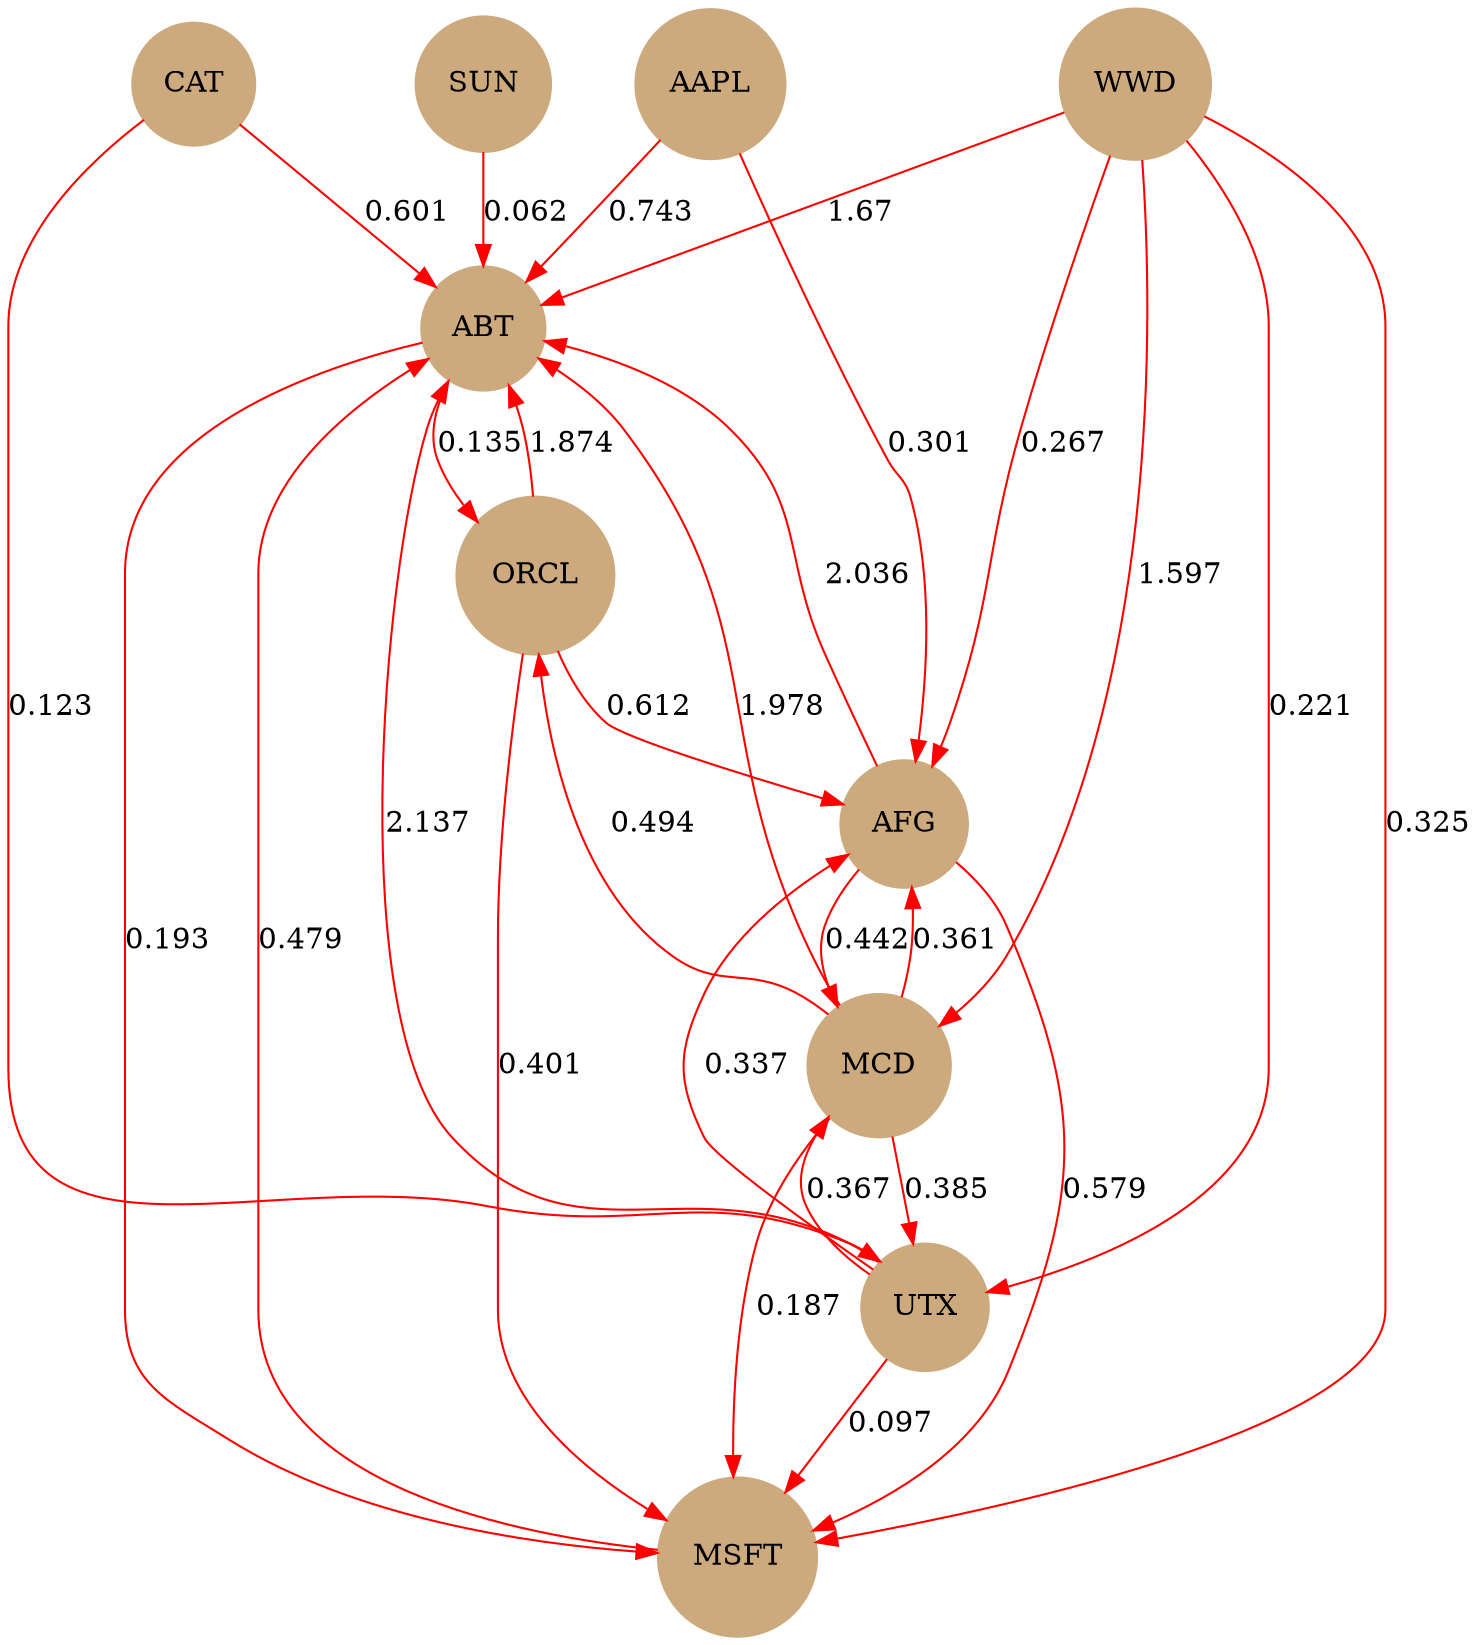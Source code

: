 digraph {

SUN -> ABT	 [color=red,label=0.062];
ABT -> ORCL	 [color=red,label=0.135];
ABT -> MSFT	 [color=red,label=0.193];
AAPL -> AFG	 [color=red,label=0.301];
AAPL -> ABT	 [color=red,label=0.743];
AFG -> ABT	 [color=red,label=2.036];
AFG -> MSFT	 [color=red,label=0.579];
AFG -> MCD	 [color=red,label=0.442];
MSFT -> ABT	 [color=red,label=0.479];
MCD -> AFG	 [color=red,label=0.361];
MCD -> ORCL	 [color=red,label=0.494];
MCD -> ABT	 [color=red,label=1.978];
MCD -> UTX	 [color=red,label=0.385];
MCD -> MSFT	 [color=red,label=0.187];
CAT -> UTX	 [color=red,label=0.123];
CAT -> ABT	 [color=red,label=0.601];
UTX -> AFG	 [color=red,label=0.337];
UTX -> MCD	 [color=red,label=0.367];
UTX -> ABT	 [color=red,label=2.137];
UTX -> MSFT	 [color=red,label=0.097];
WWD -> AFG	 [color=red,label=0.267];
WWD -> MCD	 [color=red,label=1.597];
WWD -> ABT	 [color=red,label=1.67];
WWD -> UTX	 [color=red,label=0.221];
WWD -> MSFT	 [color=red,label=0.325];
ORCL -> ABT	 [color=red,label=1.874];
ORCL -> MSFT	 [color=red,label=0.401];
ORCL -> AFG	 [color=red,label=0.612];

SUN [shape=circle,color=burlywood3,style=filled];
AAPL [shape=circle,color=burlywood3,style=filled];
AFG [shape=circle,color=burlywood3,style=filled];
CAT [shape=circle,color=burlywood3,style=filled];
WWD [shape=circle,color=burlywood3,style=filled];
ORCL [shape=circle,color=burlywood3,style=filled];
ABT [shape=circle,color=burlywood3,style=filled];
UTX [shape=circle,color=burlywood3,style=filled];
MCD [shape=circle,color=burlywood3,style=filled];
MSFT [shape=circle,color=burlywood3,style=filled];

}
